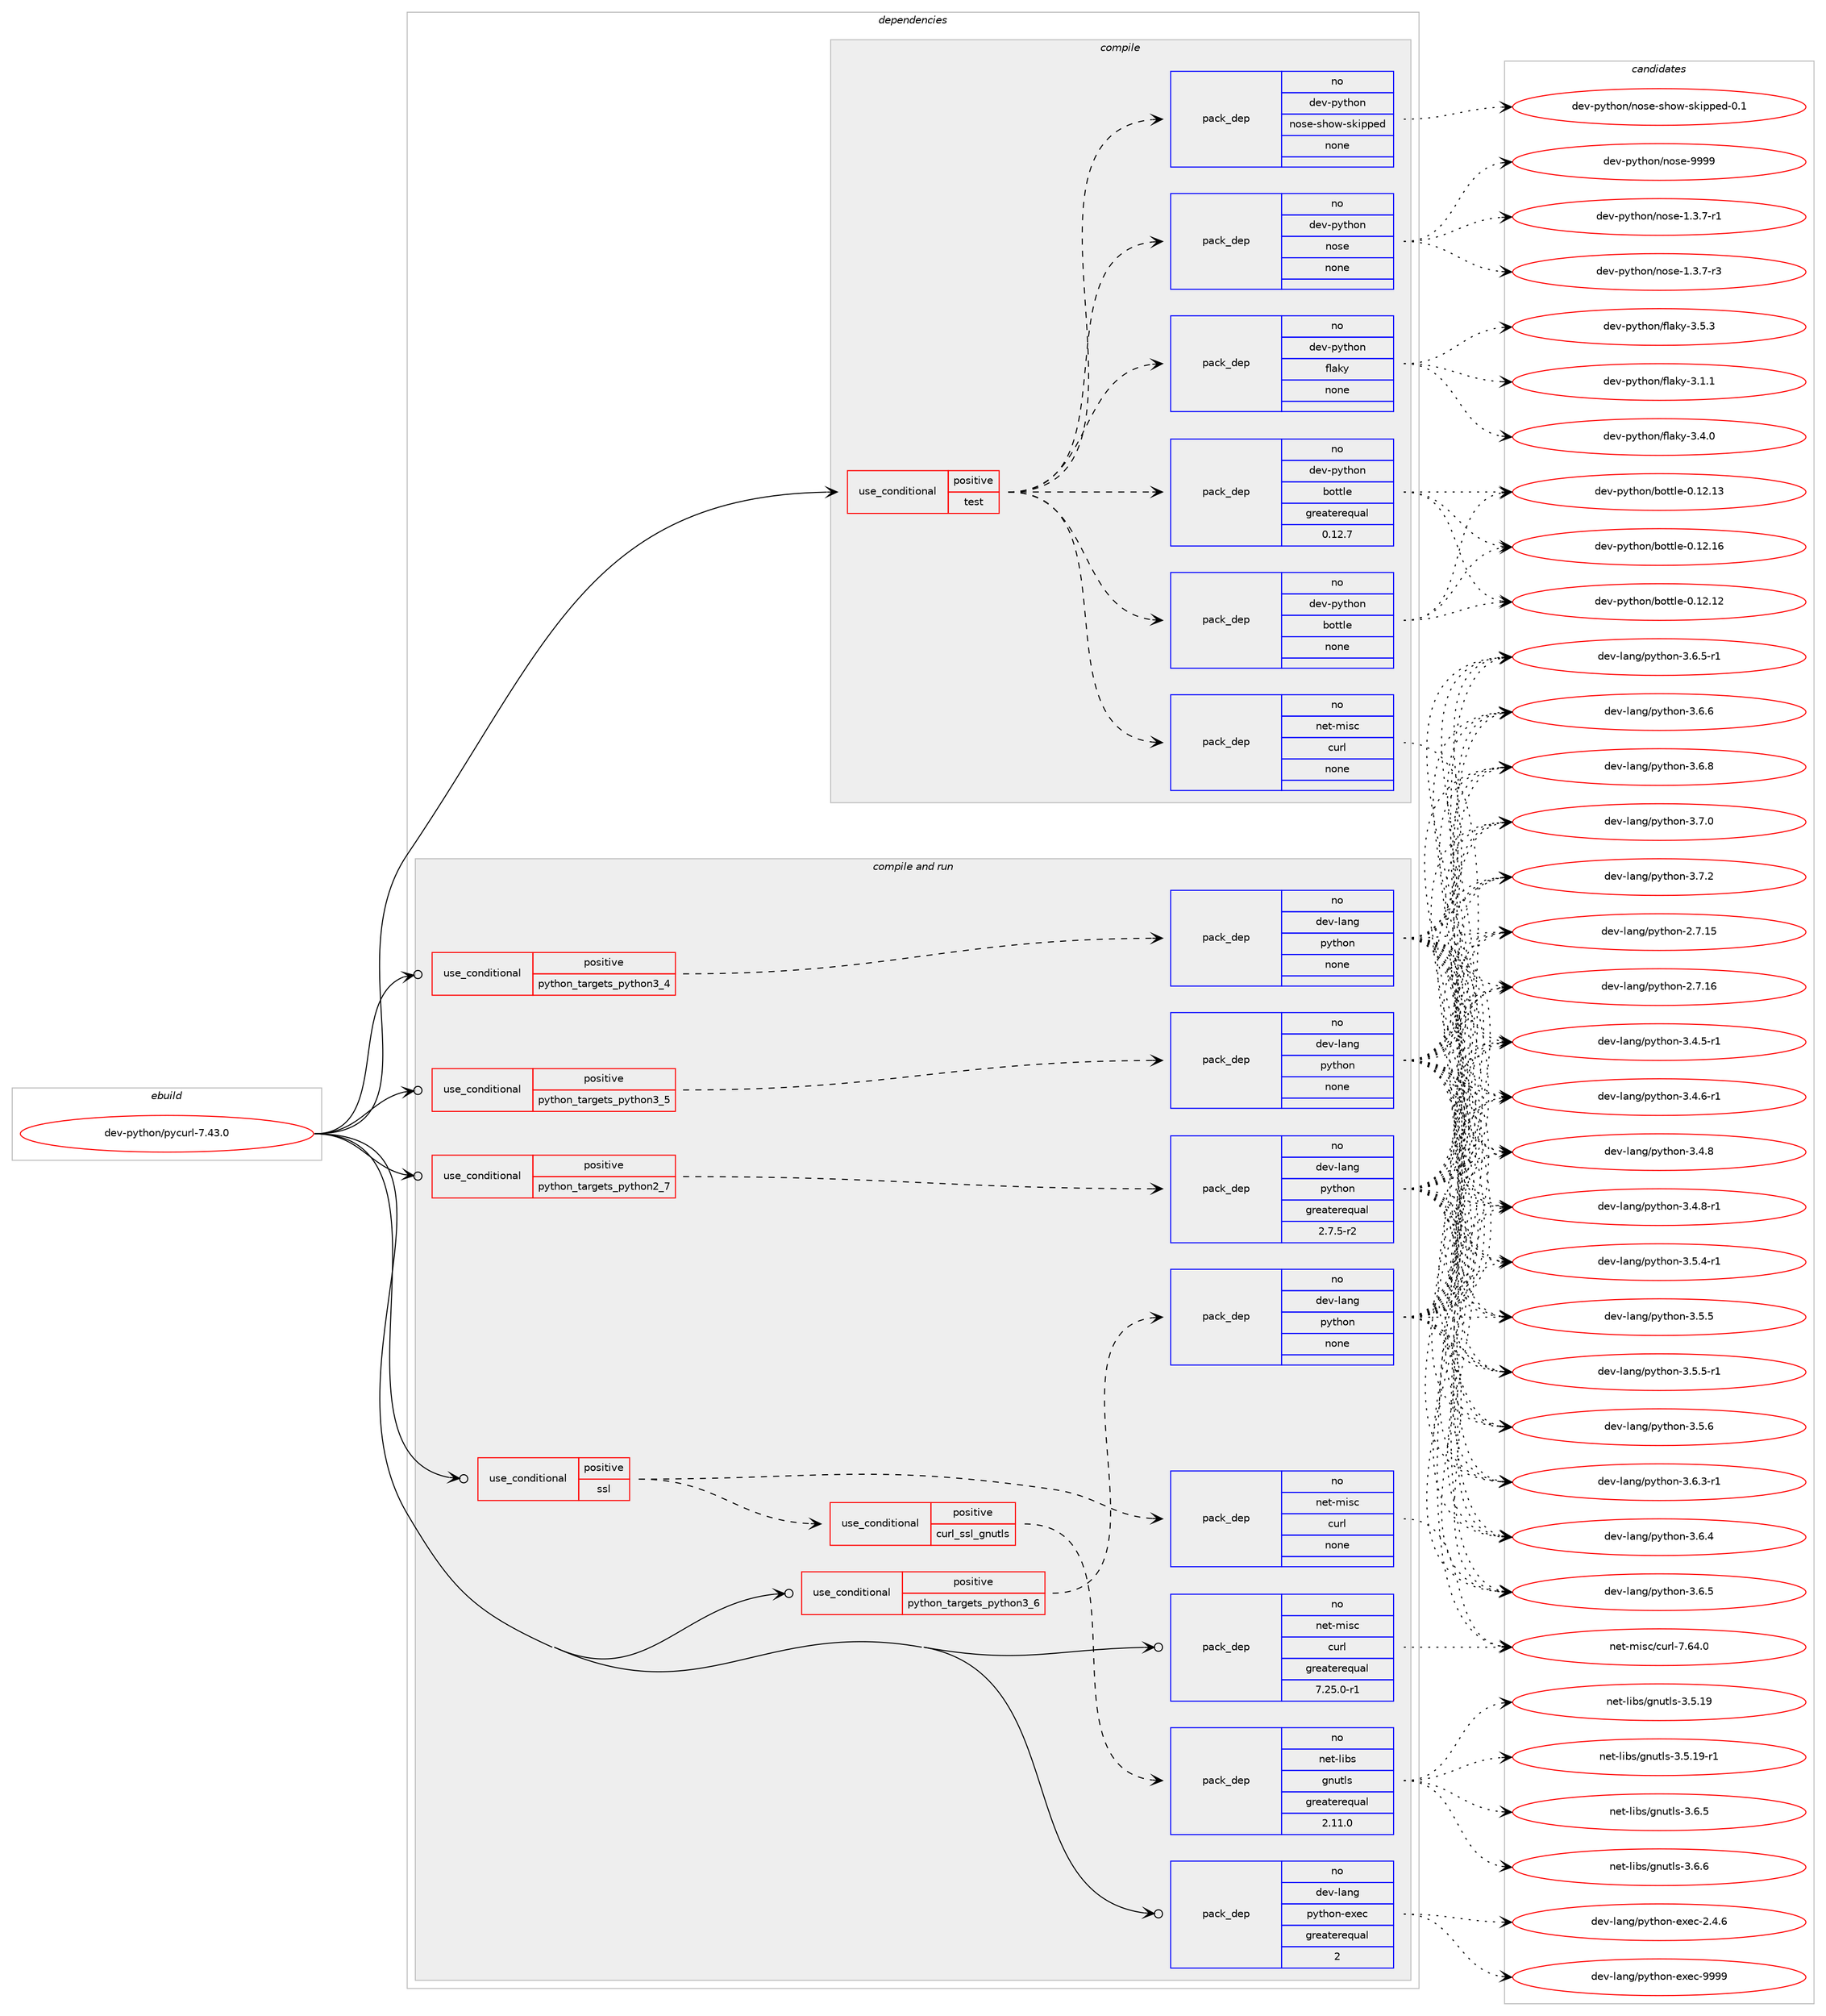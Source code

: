 digraph prolog {

# *************
# Graph options
# *************

newrank=true;
concentrate=true;
compound=true;
graph [rankdir=LR,fontname=Helvetica,fontsize=10,ranksep=1.5];#, ranksep=2.5, nodesep=0.2];
edge  [arrowhead=vee];
node  [fontname=Helvetica,fontsize=10];

# **********
# The ebuild
# **********

subgraph cluster_leftcol {
color=gray;
rank=same;
label=<<i>ebuild</i>>;
id [label="dev-python/pycurl-7.43.0", color=red, width=4, href="../dev-python/pycurl-7.43.0.svg"];
}

# ****************
# The dependencies
# ****************

subgraph cluster_midcol {
color=gray;
label=<<i>dependencies</i>>;
subgraph cluster_compile {
fillcolor="#eeeeee";
style=filled;
label=<<i>compile</i>>;
subgraph cond380540 {
dependency1428555 [label=<<TABLE BORDER="0" CELLBORDER="1" CELLSPACING="0" CELLPADDING="4"><TR><TD ROWSPAN="3" CELLPADDING="10">use_conditional</TD></TR><TR><TD>positive</TD></TR><TR><TD>test</TD></TR></TABLE>>, shape=none, color=red];
subgraph pack1024701 {
dependency1428556 [label=<<TABLE BORDER="0" CELLBORDER="1" CELLSPACING="0" CELLPADDING="4" WIDTH="220"><TR><TD ROWSPAN="6" CELLPADDING="30">pack_dep</TD></TR><TR><TD WIDTH="110">no</TD></TR><TR><TD>dev-python</TD></TR><TR><TD>bottle</TD></TR><TR><TD>none</TD></TR><TR><TD></TD></TR></TABLE>>, shape=none, color=blue];
}
dependency1428555:e -> dependency1428556:w [weight=20,style="dashed",arrowhead="vee"];
subgraph pack1024702 {
dependency1428557 [label=<<TABLE BORDER="0" CELLBORDER="1" CELLSPACING="0" CELLPADDING="4" WIDTH="220"><TR><TD ROWSPAN="6" CELLPADDING="30">pack_dep</TD></TR><TR><TD WIDTH="110">no</TD></TR><TR><TD>dev-python</TD></TR><TR><TD>flaky</TD></TR><TR><TD>none</TD></TR><TR><TD></TD></TR></TABLE>>, shape=none, color=blue];
}
dependency1428555:e -> dependency1428557:w [weight=20,style="dashed",arrowhead="vee"];
subgraph pack1024703 {
dependency1428558 [label=<<TABLE BORDER="0" CELLBORDER="1" CELLSPACING="0" CELLPADDING="4" WIDTH="220"><TR><TD ROWSPAN="6" CELLPADDING="30">pack_dep</TD></TR><TR><TD WIDTH="110">no</TD></TR><TR><TD>dev-python</TD></TR><TR><TD>nose</TD></TR><TR><TD>none</TD></TR><TR><TD></TD></TR></TABLE>>, shape=none, color=blue];
}
dependency1428555:e -> dependency1428558:w [weight=20,style="dashed",arrowhead="vee"];
subgraph pack1024704 {
dependency1428559 [label=<<TABLE BORDER="0" CELLBORDER="1" CELLSPACING="0" CELLPADDING="4" WIDTH="220"><TR><TD ROWSPAN="6" CELLPADDING="30">pack_dep</TD></TR><TR><TD WIDTH="110">no</TD></TR><TR><TD>dev-python</TD></TR><TR><TD>nose-show-skipped</TD></TR><TR><TD>none</TD></TR><TR><TD></TD></TR></TABLE>>, shape=none, color=blue];
}
dependency1428555:e -> dependency1428559:w [weight=20,style="dashed",arrowhead="vee"];
subgraph pack1024705 {
dependency1428560 [label=<<TABLE BORDER="0" CELLBORDER="1" CELLSPACING="0" CELLPADDING="4" WIDTH="220"><TR><TD ROWSPAN="6" CELLPADDING="30">pack_dep</TD></TR><TR><TD WIDTH="110">no</TD></TR><TR><TD>net-misc</TD></TR><TR><TD>curl</TD></TR><TR><TD>none</TD></TR><TR><TD></TD></TR></TABLE>>, shape=none, color=blue];
}
dependency1428555:e -> dependency1428560:w [weight=20,style="dashed",arrowhead="vee"];
subgraph pack1024706 {
dependency1428561 [label=<<TABLE BORDER="0" CELLBORDER="1" CELLSPACING="0" CELLPADDING="4" WIDTH="220"><TR><TD ROWSPAN="6" CELLPADDING="30">pack_dep</TD></TR><TR><TD WIDTH="110">no</TD></TR><TR><TD>dev-python</TD></TR><TR><TD>bottle</TD></TR><TR><TD>greaterequal</TD></TR><TR><TD>0.12.7</TD></TR></TABLE>>, shape=none, color=blue];
}
dependency1428555:e -> dependency1428561:w [weight=20,style="dashed",arrowhead="vee"];
}
id:e -> dependency1428555:w [weight=20,style="solid",arrowhead="vee"];
}
subgraph cluster_compileandrun {
fillcolor="#eeeeee";
style=filled;
label=<<i>compile and run</i>>;
subgraph cond380541 {
dependency1428562 [label=<<TABLE BORDER="0" CELLBORDER="1" CELLSPACING="0" CELLPADDING="4"><TR><TD ROWSPAN="3" CELLPADDING="10">use_conditional</TD></TR><TR><TD>positive</TD></TR><TR><TD>python_targets_python2_7</TD></TR></TABLE>>, shape=none, color=red];
subgraph pack1024707 {
dependency1428563 [label=<<TABLE BORDER="0" CELLBORDER="1" CELLSPACING="0" CELLPADDING="4" WIDTH="220"><TR><TD ROWSPAN="6" CELLPADDING="30">pack_dep</TD></TR><TR><TD WIDTH="110">no</TD></TR><TR><TD>dev-lang</TD></TR><TR><TD>python</TD></TR><TR><TD>greaterequal</TD></TR><TR><TD>2.7.5-r2</TD></TR></TABLE>>, shape=none, color=blue];
}
dependency1428562:e -> dependency1428563:w [weight=20,style="dashed",arrowhead="vee"];
}
id:e -> dependency1428562:w [weight=20,style="solid",arrowhead="odotvee"];
subgraph cond380542 {
dependency1428564 [label=<<TABLE BORDER="0" CELLBORDER="1" CELLSPACING="0" CELLPADDING="4"><TR><TD ROWSPAN="3" CELLPADDING="10">use_conditional</TD></TR><TR><TD>positive</TD></TR><TR><TD>python_targets_python3_4</TD></TR></TABLE>>, shape=none, color=red];
subgraph pack1024708 {
dependency1428565 [label=<<TABLE BORDER="0" CELLBORDER="1" CELLSPACING="0" CELLPADDING="4" WIDTH="220"><TR><TD ROWSPAN="6" CELLPADDING="30">pack_dep</TD></TR><TR><TD WIDTH="110">no</TD></TR><TR><TD>dev-lang</TD></TR><TR><TD>python</TD></TR><TR><TD>none</TD></TR><TR><TD></TD></TR></TABLE>>, shape=none, color=blue];
}
dependency1428564:e -> dependency1428565:w [weight=20,style="dashed",arrowhead="vee"];
}
id:e -> dependency1428564:w [weight=20,style="solid",arrowhead="odotvee"];
subgraph cond380543 {
dependency1428566 [label=<<TABLE BORDER="0" CELLBORDER="1" CELLSPACING="0" CELLPADDING="4"><TR><TD ROWSPAN="3" CELLPADDING="10">use_conditional</TD></TR><TR><TD>positive</TD></TR><TR><TD>python_targets_python3_5</TD></TR></TABLE>>, shape=none, color=red];
subgraph pack1024709 {
dependency1428567 [label=<<TABLE BORDER="0" CELLBORDER="1" CELLSPACING="0" CELLPADDING="4" WIDTH="220"><TR><TD ROWSPAN="6" CELLPADDING="30">pack_dep</TD></TR><TR><TD WIDTH="110">no</TD></TR><TR><TD>dev-lang</TD></TR><TR><TD>python</TD></TR><TR><TD>none</TD></TR><TR><TD></TD></TR></TABLE>>, shape=none, color=blue];
}
dependency1428566:e -> dependency1428567:w [weight=20,style="dashed",arrowhead="vee"];
}
id:e -> dependency1428566:w [weight=20,style="solid",arrowhead="odotvee"];
subgraph cond380544 {
dependency1428568 [label=<<TABLE BORDER="0" CELLBORDER="1" CELLSPACING="0" CELLPADDING="4"><TR><TD ROWSPAN="3" CELLPADDING="10">use_conditional</TD></TR><TR><TD>positive</TD></TR><TR><TD>python_targets_python3_6</TD></TR></TABLE>>, shape=none, color=red];
subgraph pack1024710 {
dependency1428569 [label=<<TABLE BORDER="0" CELLBORDER="1" CELLSPACING="0" CELLPADDING="4" WIDTH="220"><TR><TD ROWSPAN="6" CELLPADDING="30">pack_dep</TD></TR><TR><TD WIDTH="110">no</TD></TR><TR><TD>dev-lang</TD></TR><TR><TD>python</TD></TR><TR><TD>none</TD></TR><TR><TD></TD></TR></TABLE>>, shape=none, color=blue];
}
dependency1428568:e -> dependency1428569:w [weight=20,style="dashed",arrowhead="vee"];
}
id:e -> dependency1428568:w [weight=20,style="solid",arrowhead="odotvee"];
subgraph cond380545 {
dependency1428570 [label=<<TABLE BORDER="0" CELLBORDER="1" CELLSPACING="0" CELLPADDING="4"><TR><TD ROWSPAN="3" CELLPADDING="10">use_conditional</TD></TR><TR><TD>positive</TD></TR><TR><TD>ssl</TD></TR></TABLE>>, shape=none, color=red];
subgraph pack1024711 {
dependency1428571 [label=<<TABLE BORDER="0" CELLBORDER="1" CELLSPACING="0" CELLPADDING="4" WIDTH="220"><TR><TD ROWSPAN="6" CELLPADDING="30">pack_dep</TD></TR><TR><TD WIDTH="110">no</TD></TR><TR><TD>net-misc</TD></TR><TR><TD>curl</TD></TR><TR><TD>none</TD></TR><TR><TD></TD></TR></TABLE>>, shape=none, color=blue];
}
dependency1428570:e -> dependency1428571:w [weight=20,style="dashed",arrowhead="vee"];
subgraph cond380546 {
dependency1428572 [label=<<TABLE BORDER="0" CELLBORDER="1" CELLSPACING="0" CELLPADDING="4"><TR><TD ROWSPAN="3" CELLPADDING="10">use_conditional</TD></TR><TR><TD>positive</TD></TR><TR><TD>curl_ssl_gnutls</TD></TR></TABLE>>, shape=none, color=red];
subgraph pack1024712 {
dependency1428573 [label=<<TABLE BORDER="0" CELLBORDER="1" CELLSPACING="0" CELLPADDING="4" WIDTH="220"><TR><TD ROWSPAN="6" CELLPADDING="30">pack_dep</TD></TR><TR><TD WIDTH="110">no</TD></TR><TR><TD>net-libs</TD></TR><TR><TD>gnutls</TD></TR><TR><TD>greaterequal</TD></TR><TR><TD>2.11.0</TD></TR></TABLE>>, shape=none, color=blue];
}
dependency1428572:e -> dependency1428573:w [weight=20,style="dashed",arrowhead="vee"];
}
dependency1428570:e -> dependency1428572:w [weight=20,style="dashed",arrowhead="vee"];
}
id:e -> dependency1428570:w [weight=20,style="solid",arrowhead="odotvee"];
subgraph pack1024713 {
dependency1428574 [label=<<TABLE BORDER="0" CELLBORDER="1" CELLSPACING="0" CELLPADDING="4" WIDTH="220"><TR><TD ROWSPAN="6" CELLPADDING="30">pack_dep</TD></TR><TR><TD WIDTH="110">no</TD></TR><TR><TD>dev-lang</TD></TR><TR><TD>python-exec</TD></TR><TR><TD>greaterequal</TD></TR><TR><TD>2</TD></TR></TABLE>>, shape=none, color=blue];
}
id:e -> dependency1428574:w [weight=20,style="solid",arrowhead="odotvee"];
subgraph pack1024714 {
dependency1428575 [label=<<TABLE BORDER="0" CELLBORDER="1" CELLSPACING="0" CELLPADDING="4" WIDTH="220"><TR><TD ROWSPAN="6" CELLPADDING="30">pack_dep</TD></TR><TR><TD WIDTH="110">no</TD></TR><TR><TD>net-misc</TD></TR><TR><TD>curl</TD></TR><TR><TD>greaterequal</TD></TR><TR><TD>7.25.0-r1</TD></TR></TABLE>>, shape=none, color=blue];
}
id:e -> dependency1428575:w [weight=20,style="solid",arrowhead="odotvee"];
}
subgraph cluster_run {
fillcolor="#eeeeee";
style=filled;
label=<<i>run</i>>;
}
}

# **************
# The candidates
# **************

subgraph cluster_choices {
rank=same;
color=gray;
label=<<i>candidates</i>>;

subgraph choice1024701 {
color=black;
nodesep=1;
choice1001011184511212111610411111047981111161161081014548464950464950 [label="dev-python/bottle-0.12.12", color=red, width=4,href="../dev-python/bottle-0.12.12.svg"];
choice1001011184511212111610411111047981111161161081014548464950464951 [label="dev-python/bottle-0.12.13", color=red, width=4,href="../dev-python/bottle-0.12.13.svg"];
choice1001011184511212111610411111047981111161161081014548464950464954 [label="dev-python/bottle-0.12.16", color=red, width=4,href="../dev-python/bottle-0.12.16.svg"];
dependency1428556:e -> choice1001011184511212111610411111047981111161161081014548464950464950:w [style=dotted,weight="100"];
dependency1428556:e -> choice1001011184511212111610411111047981111161161081014548464950464951:w [style=dotted,weight="100"];
dependency1428556:e -> choice1001011184511212111610411111047981111161161081014548464950464954:w [style=dotted,weight="100"];
}
subgraph choice1024702 {
color=black;
nodesep=1;
choice100101118451121211161041111104710210897107121455146494649 [label="dev-python/flaky-3.1.1", color=red, width=4,href="../dev-python/flaky-3.1.1.svg"];
choice100101118451121211161041111104710210897107121455146524648 [label="dev-python/flaky-3.4.0", color=red, width=4,href="../dev-python/flaky-3.4.0.svg"];
choice100101118451121211161041111104710210897107121455146534651 [label="dev-python/flaky-3.5.3", color=red, width=4,href="../dev-python/flaky-3.5.3.svg"];
dependency1428557:e -> choice100101118451121211161041111104710210897107121455146494649:w [style=dotted,weight="100"];
dependency1428557:e -> choice100101118451121211161041111104710210897107121455146524648:w [style=dotted,weight="100"];
dependency1428557:e -> choice100101118451121211161041111104710210897107121455146534651:w [style=dotted,weight="100"];
}
subgraph choice1024703 {
color=black;
nodesep=1;
choice10010111845112121116104111110471101111151014549465146554511449 [label="dev-python/nose-1.3.7-r1", color=red, width=4,href="../dev-python/nose-1.3.7-r1.svg"];
choice10010111845112121116104111110471101111151014549465146554511451 [label="dev-python/nose-1.3.7-r3", color=red, width=4,href="../dev-python/nose-1.3.7-r3.svg"];
choice10010111845112121116104111110471101111151014557575757 [label="dev-python/nose-9999", color=red, width=4,href="../dev-python/nose-9999.svg"];
dependency1428558:e -> choice10010111845112121116104111110471101111151014549465146554511449:w [style=dotted,weight="100"];
dependency1428558:e -> choice10010111845112121116104111110471101111151014549465146554511451:w [style=dotted,weight="100"];
dependency1428558:e -> choice10010111845112121116104111110471101111151014557575757:w [style=dotted,weight="100"];
}
subgraph choice1024704 {
color=black;
nodesep=1;
choice1001011184511212111610411111047110111115101451151041111194511510710511211210110045484649 [label="dev-python/nose-show-skipped-0.1", color=red, width=4,href="../dev-python/nose-show-skipped-0.1.svg"];
dependency1428559:e -> choice1001011184511212111610411111047110111115101451151041111194511510710511211210110045484649:w [style=dotted,weight="100"];
}
subgraph choice1024705 {
color=black;
nodesep=1;
choice1101011164510910511599479911711410845554654524648 [label="net-misc/curl-7.64.0", color=red, width=4,href="../net-misc/curl-7.64.0.svg"];
dependency1428560:e -> choice1101011164510910511599479911711410845554654524648:w [style=dotted,weight="100"];
}
subgraph choice1024706 {
color=black;
nodesep=1;
choice1001011184511212111610411111047981111161161081014548464950464950 [label="dev-python/bottle-0.12.12", color=red, width=4,href="../dev-python/bottle-0.12.12.svg"];
choice1001011184511212111610411111047981111161161081014548464950464951 [label="dev-python/bottle-0.12.13", color=red, width=4,href="../dev-python/bottle-0.12.13.svg"];
choice1001011184511212111610411111047981111161161081014548464950464954 [label="dev-python/bottle-0.12.16", color=red, width=4,href="../dev-python/bottle-0.12.16.svg"];
dependency1428561:e -> choice1001011184511212111610411111047981111161161081014548464950464950:w [style=dotted,weight="100"];
dependency1428561:e -> choice1001011184511212111610411111047981111161161081014548464950464951:w [style=dotted,weight="100"];
dependency1428561:e -> choice1001011184511212111610411111047981111161161081014548464950464954:w [style=dotted,weight="100"];
}
subgraph choice1024707 {
color=black;
nodesep=1;
choice10010111845108971101034711212111610411111045504655464953 [label="dev-lang/python-2.7.15", color=red, width=4,href="../dev-lang/python-2.7.15.svg"];
choice10010111845108971101034711212111610411111045504655464954 [label="dev-lang/python-2.7.16", color=red, width=4,href="../dev-lang/python-2.7.16.svg"];
choice1001011184510897110103471121211161041111104551465246534511449 [label="dev-lang/python-3.4.5-r1", color=red, width=4,href="../dev-lang/python-3.4.5-r1.svg"];
choice1001011184510897110103471121211161041111104551465246544511449 [label="dev-lang/python-3.4.6-r1", color=red, width=4,href="../dev-lang/python-3.4.6-r1.svg"];
choice100101118451089711010347112121116104111110455146524656 [label="dev-lang/python-3.4.8", color=red, width=4,href="../dev-lang/python-3.4.8.svg"];
choice1001011184510897110103471121211161041111104551465246564511449 [label="dev-lang/python-3.4.8-r1", color=red, width=4,href="../dev-lang/python-3.4.8-r1.svg"];
choice1001011184510897110103471121211161041111104551465346524511449 [label="dev-lang/python-3.5.4-r1", color=red, width=4,href="../dev-lang/python-3.5.4-r1.svg"];
choice100101118451089711010347112121116104111110455146534653 [label="dev-lang/python-3.5.5", color=red, width=4,href="../dev-lang/python-3.5.5.svg"];
choice1001011184510897110103471121211161041111104551465346534511449 [label="dev-lang/python-3.5.5-r1", color=red, width=4,href="../dev-lang/python-3.5.5-r1.svg"];
choice100101118451089711010347112121116104111110455146534654 [label="dev-lang/python-3.5.6", color=red, width=4,href="../dev-lang/python-3.5.6.svg"];
choice1001011184510897110103471121211161041111104551465446514511449 [label="dev-lang/python-3.6.3-r1", color=red, width=4,href="../dev-lang/python-3.6.3-r1.svg"];
choice100101118451089711010347112121116104111110455146544652 [label="dev-lang/python-3.6.4", color=red, width=4,href="../dev-lang/python-3.6.4.svg"];
choice100101118451089711010347112121116104111110455146544653 [label="dev-lang/python-3.6.5", color=red, width=4,href="../dev-lang/python-3.6.5.svg"];
choice1001011184510897110103471121211161041111104551465446534511449 [label="dev-lang/python-3.6.5-r1", color=red, width=4,href="../dev-lang/python-3.6.5-r1.svg"];
choice100101118451089711010347112121116104111110455146544654 [label="dev-lang/python-3.6.6", color=red, width=4,href="../dev-lang/python-3.6.6.svg"];
choice100101118451089711010347112121116104111110455146544656 [label="dev-lang/python-3.6.8", color=red, width=4,href="../dev-lang/python-3.6.8.svg"];
choice100101118451089711010347112121116104111110455146554648 [label="dev-lang/python-3.7.0", color=red, width=4,href="../dev-lang/python-3.7.0.svg"];
choice100101118451089711010347112121116104111110455146554650 [label="dev-lang/python-3.7.2", color=red, width=4,href="../dev-lang/python-3.7.2.svg"];
dependency1428563:e -> choice10010111845108971101034711212111610411111045504655464953:w [style=dotted,weight="100"];
dependency1428563:e -> choice10010111845108971101034711212111610411111045504655464954:w [style=dotted,weight="100"];
dependency1428563:e -> choice1001011184510897110103471121211161041111104551465246534511449:w [style=dotted,weight="100"];
dependency1428563:e -> choice1001011184510897110103471121211161041111104551465246544511449:w [style=dotted,weight="100"];
dependency1428563:e -> choice100101118451089711010347112121116104111110455146524656:w [style=dotted,weight="100"];
dependency1428563:e -> choice1001011184510897110103471121211161041111104551465246564511449:w [style=dotted,weight="100"];
dependency1428563:e -> choice1001011184510897110103471121211161041111104551465346524511449:w [style=dotted,weight="100"];
dependency1428563:e -> choice100101118451089711010347112121116104111110455146534653:w [style=dotted,weight="100"];
dependency1428563:e -> choice1001011184510897110103471121211161041111104551465346534511449:w [style=dotted,weight="100"];
dependency1428563:e -> choice100101118451089711010347112121116104111110455146534654:w [style=dotted,weight="100"];
dependency1428563:e -> choice1001011184510897110103471121211161041111104551465446514511449:w [style=dotted,weight="100"];
dependency1428563:e -> choice100101118451089711010347112121116104111110455146544652:w [style=dotted,weight="100"];
dependency1428563:e -> choice100101118451089711010347112121116104111110455146544653:w [style=dotted,weight="100"];
dependency1428563:e -> choice1001011184510897110103471121211161041111104551465446534511449:w [style=dotted,weight="100"];
dependency1428563:e -> choice100101118451089711010347112121116104111110455146544654:w [style=dotted,weight="100"];
dependency1428563:e -> choice100101118451089711010347112121116104111110455146544656:w [style=dotted,weight="100"];
dependency1428563:e -> choice100101118451089711010347112121116104111110455146554648:w [style=dotted,weight="100"];
dependency1428563:e -> choice100101118451089711010347112121116104111110455146554650:w [style=dotted,weight="100"];
}
subgraph choice1024708 {
color=black;
nodesep=1;
choice10010111845108971101034711212111610411111045504655464953 [label="dev-lang/python-2.7.15", color=red, width=4,href="../dev-lang/python-2.7.15.svg"];
choice10010111845108971101034711212111610411111045504655464954 [label="dev-lang/python-2.7.16", color=red, width=4,href="../dev-lang/python-2.7.16.svg"];
choice1001011184510897110103471121211161041111104551465246534511449 [label="dev-lang/python-3.4.5-r1", color=red, width=4,href="../dev-lang/python-3.4.5-r1.svg"];
choice1001011184510897110103471121211161041111104551465246544511449 [label="dev-lang/python-3.4.6-r1", color=red, width=4,href="../dev-lang/python-3.4.6-r1.svg"];
choice100101118451089711010347112121116104111110455146524656 [label="dev-lang/python-3.4.8", color=red, width=4,href="../dev-lang/python-3.4.8.svg"];
choice1001011184510897110103471121211161041111104551465246564511449 [label="dev-lang/python-3.4.8-r1", color=red, width=4,href="../dev-lang/python-3.4.8-r1.svg"];
choice1001011184510897110103471121211161041111104551465346524511449 [label="dev-lang/python-3.5.4-r1", color=red, width=4,href="../dev-lang/python-3.5.4-r1.svg"];
choice100101118451089711010347112121116104111110455146534653 [label="dev-lang/python-3.5.5", color=red, width=4,href="../dev-lang/python-3.5.5.svg"];
choice1001011184510897110103471121211161041111104551465346534511449 [label="dev-lang/python-3.5.5-r1", color=red, width=4,href="../dev-lang/python-3.5.5-r1.svg"];
choice100101118451089711010347112121116104111110455146534654 [label="dev-lang/python-3.5.6", color=red, width=4,href="../dev-lang/python-3.5.6.svg"];
choice1001011184510897110103471121211161041111104551465446514511449 [label="dev-lang/python-3.6.3-r1", color=red, width=4,href="../dev-lang/python-3.6.3-r1.svg"];
choice100101118451089711010347112121116104111110455146544652 [label="dev-lang/python-3.6.4", color=red, width=4,href="../dev-lang/python-3.6.4.svg"];
choice100101118451089711010347112121116104111110455146544653 [label="dev-lang/python-3.6.5", color=red, width=4,href="../dev-lang/python-3.6.5.svg"];
choice1001011184510897110103471121211161041111104551465446534511449 [label="dev-lang/python-3.6.5-r1", color=red, width=4,href="../dev-lang/python-3.6.5-r1.svg"];
choice100101118451089711010347112121116104111110455146544654 [label="dev-lang/python-3.6.6", color=red, width=4,href="../dev-lang/python-3.6.6.svg"];
choice100101118451089711010347112121116104111110455146544656 [label="dev-lang/python-3.6.8", color=red, width=4,href="../dev-lang/python-3.6.8.svg"];
choice100101118451089711010347112121116104111110455146554648 [label="dev-lang/python-3.7.0", color=red, width=4,href="../dev-lang/python-3.7.0.svg"];
choice100101118451089711010347112121116104111110455146554650 [label="dev-lang/python-3.7.2", color=red, width=4,href="../dev-lang/python-3.7.2.svg"];
dependency1428565:e -> choice10010111845108971101034711212111610411111045504655464953:w [style=dotted,weight="100"];
dependency1428565:e -> choice10010111845108971101034711212111610411111045504655464954:w [style=dotted,weight="100"];
dependency1428565:e -> choice1001011184510897110103471121211161041111104551465246534511449:w [style=dotted,weight="100"];
dependency1428565:e -> choice1001011184510897110103471121211161041111104551465246544511449:w [style=dotted,weight="100"];
dependency1428565:e -> choice100101118451089711010347112121116104111110455146524656:w [style=dotted,weight="100"];
dependency1428565:e -> choice1001011184510897110103471121211161041111104551465246564511449:w [style=dotted,weight="100"];
dependency1428565:e -> choice1001011184510897110103471121211161041111104551465346524511449:w [style=dotted,weight="100"];
dependency1428565:e -> choice100101118451089711010347112121116104111110455146534653:w [style=dotted,weight="100"];
dependency1428565:e -> choice1001011184510897110103471121211161041111104551465346534511449:w [style=dotted,weight="100"];
dependency1428565:e -> choice100101118451089711010347112121116104111110455146534654:w [style=dotted,weight="100"];
dependency1428565:e -> choice1001011184510897110103471121211161041111104551465446514511449:w [style=dotted,weight="100"];
dependency1428565:e -> choice100101118451089711010347112121116104111110455146544652:w [style=dotted,weight="100"];
dependency1428565:e -> choice100101118451089711010347112121116104111110455146544653:w [style=dotted,weight="100"];
dependency1428565:e -> choice1001011184510897110103471121211161041111104551465446534511449:w [style=dotted,weight="100"];
dependency1428565:e -> choice100101118451089711010347112121116104111110455146544654:w [style=dotted,weight="100"];
dependency1428565:e -> choice100101118451089711010347112121116104111110455146544656:w [style=dotted,weight="100"];
dependency1428565:e -> choice100101118451089711010347112121116104111110455146554648:w [style=dotted,weight="100"];
dependency1428565:e -> choice100101118451089711010347112121116104111110455146554650:w [style=dotted,weight="100"];
}
subgraph choice1024709 {
color=black;
nodesep=1;
choice10010111845108971101034711212111610411111045504655464953 [label="dev-lang/python-2.7.15", color=red, width=4,href="../dev-lang/python-2.7.15.svg"];
choice10010111845108971101034711212111610411111045504655464954 [label="dev-lang/python-2.7.16", color=red, width=4,href="../dev-lang/python-2.7.16.svg"];
choice1001011184510897110103471121211161041111104551465246534511449 [label="dev-lang/python-3.4.5-r1", color=red, width=4,href="../dev-lang/python-3.4.5-r1.svg"];
choice1001011184510897110103471121211161041111104551465246544511449 [label="dev-lang/python-3.4.6-r1", color=red, width=4,href="../dev-lang/python-3.4.6-r1.svg"];
choice100101118451089711010347112121116104111110455146524656 [label="dev-lang/python-3.4.8", color=red, width=4,href="../dev-lang/python-3.4.8.svg"];
choice1001011184510897110103471121211161041111104551465246564511449 [label="dev-lang/python-3.4.8-r1", color=red, width=4,href="../dev-lang/python-3.4.8-r1.svg"];
choice1001011184510897110103471121211161041111104551465346524511449 [label="dev-lang/python-3.5.4-r1", color=red, width=4,href="../dev-lang/python-3.5.4-r1.svg"];
choice100101118451089711010347112121116104111110455146534653 [label="dev-lang/python-3.5.5", color=red, width=4,href="../dev-lang/python-3.5.5.svg"];
choice1001011184510897110103471121211161041111104551465346534511449 [label="dev-lang/python-3.5.5-r1", color=red, width=4,href="../dev-lang/python-3.5.5-r1.svg"];
choice100101118451089711010347112121116104111110455146534654 [label="dev-lang/python-3.5.6", color=red, width=4,href="../dev-lang/python-3.5.6.svg"];
choice1001011184510897110103471121211161041111104551465446514511449 [label="dev-lang/python-3.6.3-r1", color=red, width=4,href="../dev-lang/python-3.6.3-r1.svg"];
choice100101118451089711010347112121116104111110455146544652 [label="dev-lang/python-3.6.4", color=red, width=4,href="../dev-lang/python-3.6.4.svg"];
choice100101118451089711010347112121116104111110455146544653 [label="dev-lang/python-3.6.5", color=red, width=4,href="../dev-lang/python-3.6.5.svg"];
choice1001011184510897110103471121211161041111104551465446534511449 [label="dev-lang/python-3.6.5-r1", color=red, width=4,href="../dev-lang/python-3.6.5-r1.svg"];
choice100101118451089711010347112121116104111110455146544654 [label="dev-lang/python-3.6.6", color=red, width=4,href="../dev-lang/python-3.6.6.svg"];
choice100101118451089711010347112121116104111110455146544656 [label="dev-lang/python-3.6.8", color=red, width=4,href="../dev-lang/python-3.6.8.svg"];
choice100101118451089711010347112121116104111110455146554648 [label="dev-lang/python-3.7.0", color=red, width=4,href="../dev-lang/python-3.7.0.svg"];
choice100101118451089711010347112121116104111110455146554650 [label="dev-lang/python-3.7.2", color=red, width=4,href="../dev-lang/python-3.7.2.svg"];
dependency1428567:e -> choice10010111845108971101034711212111610411111045504655464953:w [style=dotted,weight="100"];
dependency1428567:e -> choice10010111845108971101034711212111610411111045504655464954:w [style=dotted,weight="100"];
dependency1428567:e -> choice1001011184510897110103471121211161041111104551465246534511449:w [style=dotted,weight="100"];
dependency1428567:e -> choice1001011184510897110103471121211161041111104551465246544511449:w [style=dotted,weight="100"];
dependency1428567:e -> choice100101118451089711010347112121116104111110455146524656:w [style=dotted,weight="100"];
dependency1428567:e -> choice1001011184510897110103471121211161041111104551465246564511449:w [style=dotted,weight="100"];
dependency1428567:e -> choice1001011184510897110103471121211161041111104551465346524511449:w [style=dotted,weight="100"];
dependency1428567:e -> choice100101118451089711010347112121116104111110455146534653:w [style=dotted,weight="100"];
dependency1428567:e -> choice1001011184510897110103471121211161041111104551465346534511449:w [style=dotted,weight="100"];
dependency1428567:e -> choice100101118451089711010347112121116104111110455146534654:w [style=dotted,weight="100"];
dependency1428567:e -> choice1001011184510897110103471121211161041111104551465446514511449:w [style=dotted,weight="100"];
dependency1428567:e -> choice100101118451089711010347112121116104111110455146544652:w [style=dotted,weight="100"];
dependency1428567:e -> choice100101118451089711010347112121116104111110455146544653:w [style=dotted,weight="100"];
dependency1428567:e -> choice1001011184510897110103471121211161041111104551465446534511449:w [style=dotted,weight="100"];
dependency1428567:e -> choice100101118451089711010347112121116104111110455146544654:w [style=dotted,weight="100"];
dependency1428567:e -> choice100101118451089711010347112121116104111110455146544656:w [style=dotted,weight="100"];
dependency1428567:e -> choice100101118451089711010347112121116104111110455146554648:w [style=dotted,weight="100"];
dependency1428567:e -> choice100101118451089711010347112121116104111110455146554650:w [style=dotted,weight="100"];
}
subgraph choice1024710 {
color=black;
nodesep=1;
choice10010111845108971101034711212111610411111045504655464953 [label="dev-lang/python-2.7.15", color=red, width=4,href="../dev-lang/python-2.7.15.svg"];
choice10010111845108971101034711212111610411111045504655464954 [label="dev-lang/python-2.7.16", color=red, width=4,href="../dev-lang/python-2.7.16.svg"];
choice1001011184510897110103471121211161041111104551465246534511449 [label="dev-lang/python-3.4.5-r1", color=red, width=4,href="../dev-lang/python-3.4.5-r1.svg"];
choice1001011184510897110103471121211161041111104551465246544511449 [label="dev-lang/python-3.4.6-r1", color=red, width=4,href="../dev-lang/python-3.4.6-r1.svg"];
choice100101118451089711010347112121116104111110455146524656 [label="dev-lang/python-3.4.8", color=red, width=4,href="../dev-lang/python-3.4.8.svg"];
choice1001011184510897110103471121211161041111104551465246564511449 [label="dev-lang/python-3.4.8-r1", color=red, width=4,href="../dev-lang/python-3.4.8-r1.svg"];
choice1001011184510897110103471121211161041111104551465346524511449 [label="dev-lang/python-3.5.4-r1", color=red, width=4,href="../dev-lang/python-3.5.4-r1.svg"];
choice100101118451089711010347112121116104111110455146534653 [label="dev-lang/python-3.5.5", color=red, width=4,href="../dev-lang/python-3.5.5.svg"];
choice1001011184510897110103471121211161041111104551465346534511449 [label="dev-lang/python-3.5.5-r1", color=red, width=4,href="../dev-lang/python-3.5.5-r1.svg"];
choice100101118451089711010347112121116104111110455146534654 [label="dev-lang/python-3.5.6", color=red, width=4,href="../dev-lang/python-3.5.6.svg"];
choice1001011184510897110103471121211161041111104551465446514511449 [label="dev-lang/python-3.6.3-r1", color=red, width=4,href="../dev-lang/python-3.6.3-r1.svg"];
choice100101118451089711010347112121116104111110455146544652 [label="dev-lang/python-3.6.4", color=red, width=4,href="../dev-lang/python-3.6.4.svg"];
choice100101118451089711010347112121116104111110455146544653 [label="dev-lang/python-3.6.5", color=red, width=4,href="../dev-lang/python-3.6.5.svg"];
choice1001011184510897110103471121211161041111104551465446534511449 [label="dev-lang/python-3.6.5-r1", color=red, width=4,href="../dev-lang/python-3.6.5-r1.svg"];
choice100101118451089711010347112121116104111110455146544654 [label="dev-lang/python-3.6.6", color=red, width=4,href="../dev-lang/python-3.6.6.svg"];
choice100101118451089711010347112121116104111110455146544656 [label="dev-lang/python-3.6.8", color=red, width=4,href="../dev-lang/python-3.6.8.svg"];
choice100101118451089711010347112121116104111110455146554648 [label="dev-lang/python-3.7.0", color=red, width=4,href="../dev-lang/python-3.7.0.svg"];
choice100101118451089711010347112121116104111110455146554650 [label="dev-lang/python-3.7.2", color=red, width=4,href="../dev-lang/python-3.7.2.svg"];
dependency1428569:e -> choice10010111845108971101034711212111610411111045504655464953:w [style=dotted,weight="100"];
dependency1428569:e -> choice10010111845108971101034711212111610411111045504655464954:w [style=dotted,weight="100"];
dependency1428569:e -> choice1001011184510897110103471121211161041111104551465246534511449:w [style=dotted,weight="100"];
dependency1428569:e -> choice1001011184510897110103471121211161041111104551465246544511449:w [style=dotted,weight="100"];
dependency1428569:e -> choice100101118451089711010347112121116104111110455146524656:w [style=dotted,weight="100"];
dependency1428569:e -> choice1001011184510897110103471121211161041111104551465246564511449:w [style=dotted,weight="100"];
dependency1428569:e -> choice1001011184510897110103471121211161041111104551465346524511449:w [style=dotted,weight="100"];
dependency1428569:e -> choice100101118451089711010347112121116104111110455146534653:w [style=dotted,weight="100"];
dependency1428569:e -> choice1001011184510897110103471121211161041111104551465346534511449:w [style=dotted,weight="100"];
dependency1428569:e -> choice100101118451089711010347112121116104111110455146534654:w [style=dotted,weight="100"];
dependency1428569:e -> choice1001011184510897110103471121211161041111104551465446514511449:w [style=dotted,weight="100"];
dependency1428569:e -> choice100101118451089711010347112121116104111110455146544652:w [style=dotted,weight="100"];
dependency1428569:e -> choice100101118451089711010347112121116104111110455146544653:w [style=dotted,weight="100"];
dependency1428569:e -> choice1001011184510897110103471121211161041111104551465446534511449:w [style=dotted,weight="100"];
dependency1428569:e -> choice100101118451089711010347112121116104111110455146544654:w [style=dotted,weight="100"];
dependency1428569:e -> choice100101118451089711010347112121116104111110455146544656:w [style=dotted,weight="100"];
dependency1428569:e -> choice100101118451089711010347112121116104111110455146554648:w [style=dotted,weight="100"];
dependency1428569:e -> choice100101118451089711010347112121116104111110455146554650:w [style=dotted,weight="100"];
}
subgraph choice1024711 {
color=black;
nodesep=1;
choice1101011164510910511599479911711410845554654524648 [label="net-misc/curl-7.64.0", color=red, width=4,href="../net-misc/curl-7.64.0.svg"];
dependency1428571:e -> choice1101011164510910511599479911711410845554654524648:w [style=dotted,weight="100"];
}
subgraph choice1024712 {
color=black;
nodesep=1;
choice11010111645108105981154710311011711610811545514653464957 [label="net-libs/gnutls-3.5.19", color=red, width=4,href="../net-libs/gnutls-3.5.19.svg"];
choice110101116451081059811547103110117116108115455146534649574511449 [label="net-libs/gnutls-3.5.19-r1", color=red, width=4,href="../net-libs/gnutls-3.5.19-r1.svg"];
choice110101116451081059811547103110117116108115455146544653 [label="net-libs/gnutls-3.6.5", color=red, width=4,href="../net-libs/gnutls-3.6.5.svg"];
choice110101116451081059811547103110117116108115455146544654 [label="net-libs/gnutls-3.6.6", color=red, width=4,href="../net-libs/gnutls-3.6.6.svg"];
dependency1428573:e -> choice11010111645108105981154710311011711610811545514653464957:w [style=dotted,weight="100"];
dependency1428573:e -> choice110101116451081059811547103110117116108115455146534649574511449:w [style=dotted,weight="100"];
dependency1428573:e -> choice110101116451081059811547103110117116108115455146544653:w [style=dotted,weight="100"];
dependency1428573:e -> choice110101116451081059811547103110117116108115455146544654:w [style=dotted,weight="100"];
}
subgraph choice1024713 {
color=black;
nodesep=1;
choice1001011184510897110103471121211161041111104510112010199455046524654 [label="dev-lang/python-exec-2.4.6", color=red, width=4,href="../dev-lang/python-exec-2.4.6.svg"];
choice10010111845108971101034711212111610411111045101120101994557575757 [label="dev-lang/python-exec-9999", color=red, width=4,href="../dev-lang/python-exec-9999.svg"];
dependency1428574:e -> choice1001011184510897110103471121211161041111104510112010199455046524654:w [style=dotted,weight="100"];
dependency1428574:e -> choice10010111845108971101034711212111610411111045101120101994557575757:w [style=dotted,weight="100"];
}
subgraph choice1024714 {
color=black;
nodesep=1;
choice1101011164510910511599479911711410845554654524648 [label="net-misc/curl-7.64.0", color=red, width=4,href="../net-misc/curl-7.64.0.svg"];
dependency1428575:e -> choice1101011164510910511599479911711410845554654524648:w [style=dotted,weight="100"];
}
}

}
